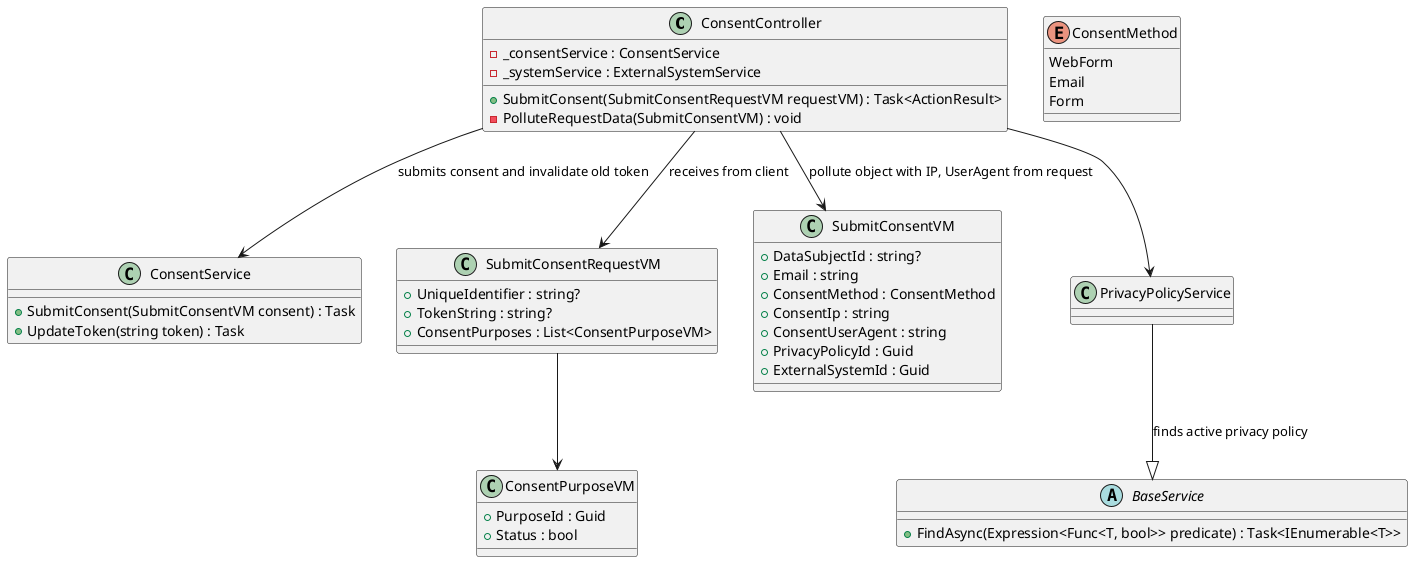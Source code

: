 @startuml

class ConsentController {
    -_consentService : ConsentService
    -_systemService : ExternalSystemService

    +SubmitConsent(SubmitConsentRequestVM requestVM) : Task<ActionResult>
    -PolluteRequestData(SubmitConsentVM) : void
}

class ConsentService {
    +SubmitConsent(SubmitConsentVM consent) : Task
    +UpdateToken(string token) : Task
}

class SubmitConsentRequestVM {
    +UniqueIdentifier : string?
    +TokenString : string?
    +ConsentPurposes : List<ConsentPurposeVM>
}

class ConsentPurposeVM {
    +PurposeId : Guid
    +Status : bool
}

class SubmitConsentVM {
    +DataSubjectId : string?
    +Email : string
    +ConsentMethod : ConsentMethod
    +ConsentIp : string
    +ConsentUserAgent : string
    +PrivacyPolicyId : Guid
    +ExternalSystemId : Guid
}

enum ConsentMethod {
    WebForm
    Email
    Form
}

class PrivacyPolicyService {
}

abstract class BaseService {
    +FindAsync(Expression<Func<T, bool>> predicate) : Task<IEnumerable<T>>
}

ConsentController --> SubmitConsentRequestVM : "receives from client"
SubmitConsentRequestVM --> ConsentPurposeVM

ConsentController --> PrivacyPolicyService
ConsentController --> SubmitConsentVM : "pollute object with IP, UserAgent from request"
ConsentController --> ConsentService : "submits consent and invalidate old token"
PrivacyPolicyService --|> BaseService : "finds active privacy policy"
@enduml